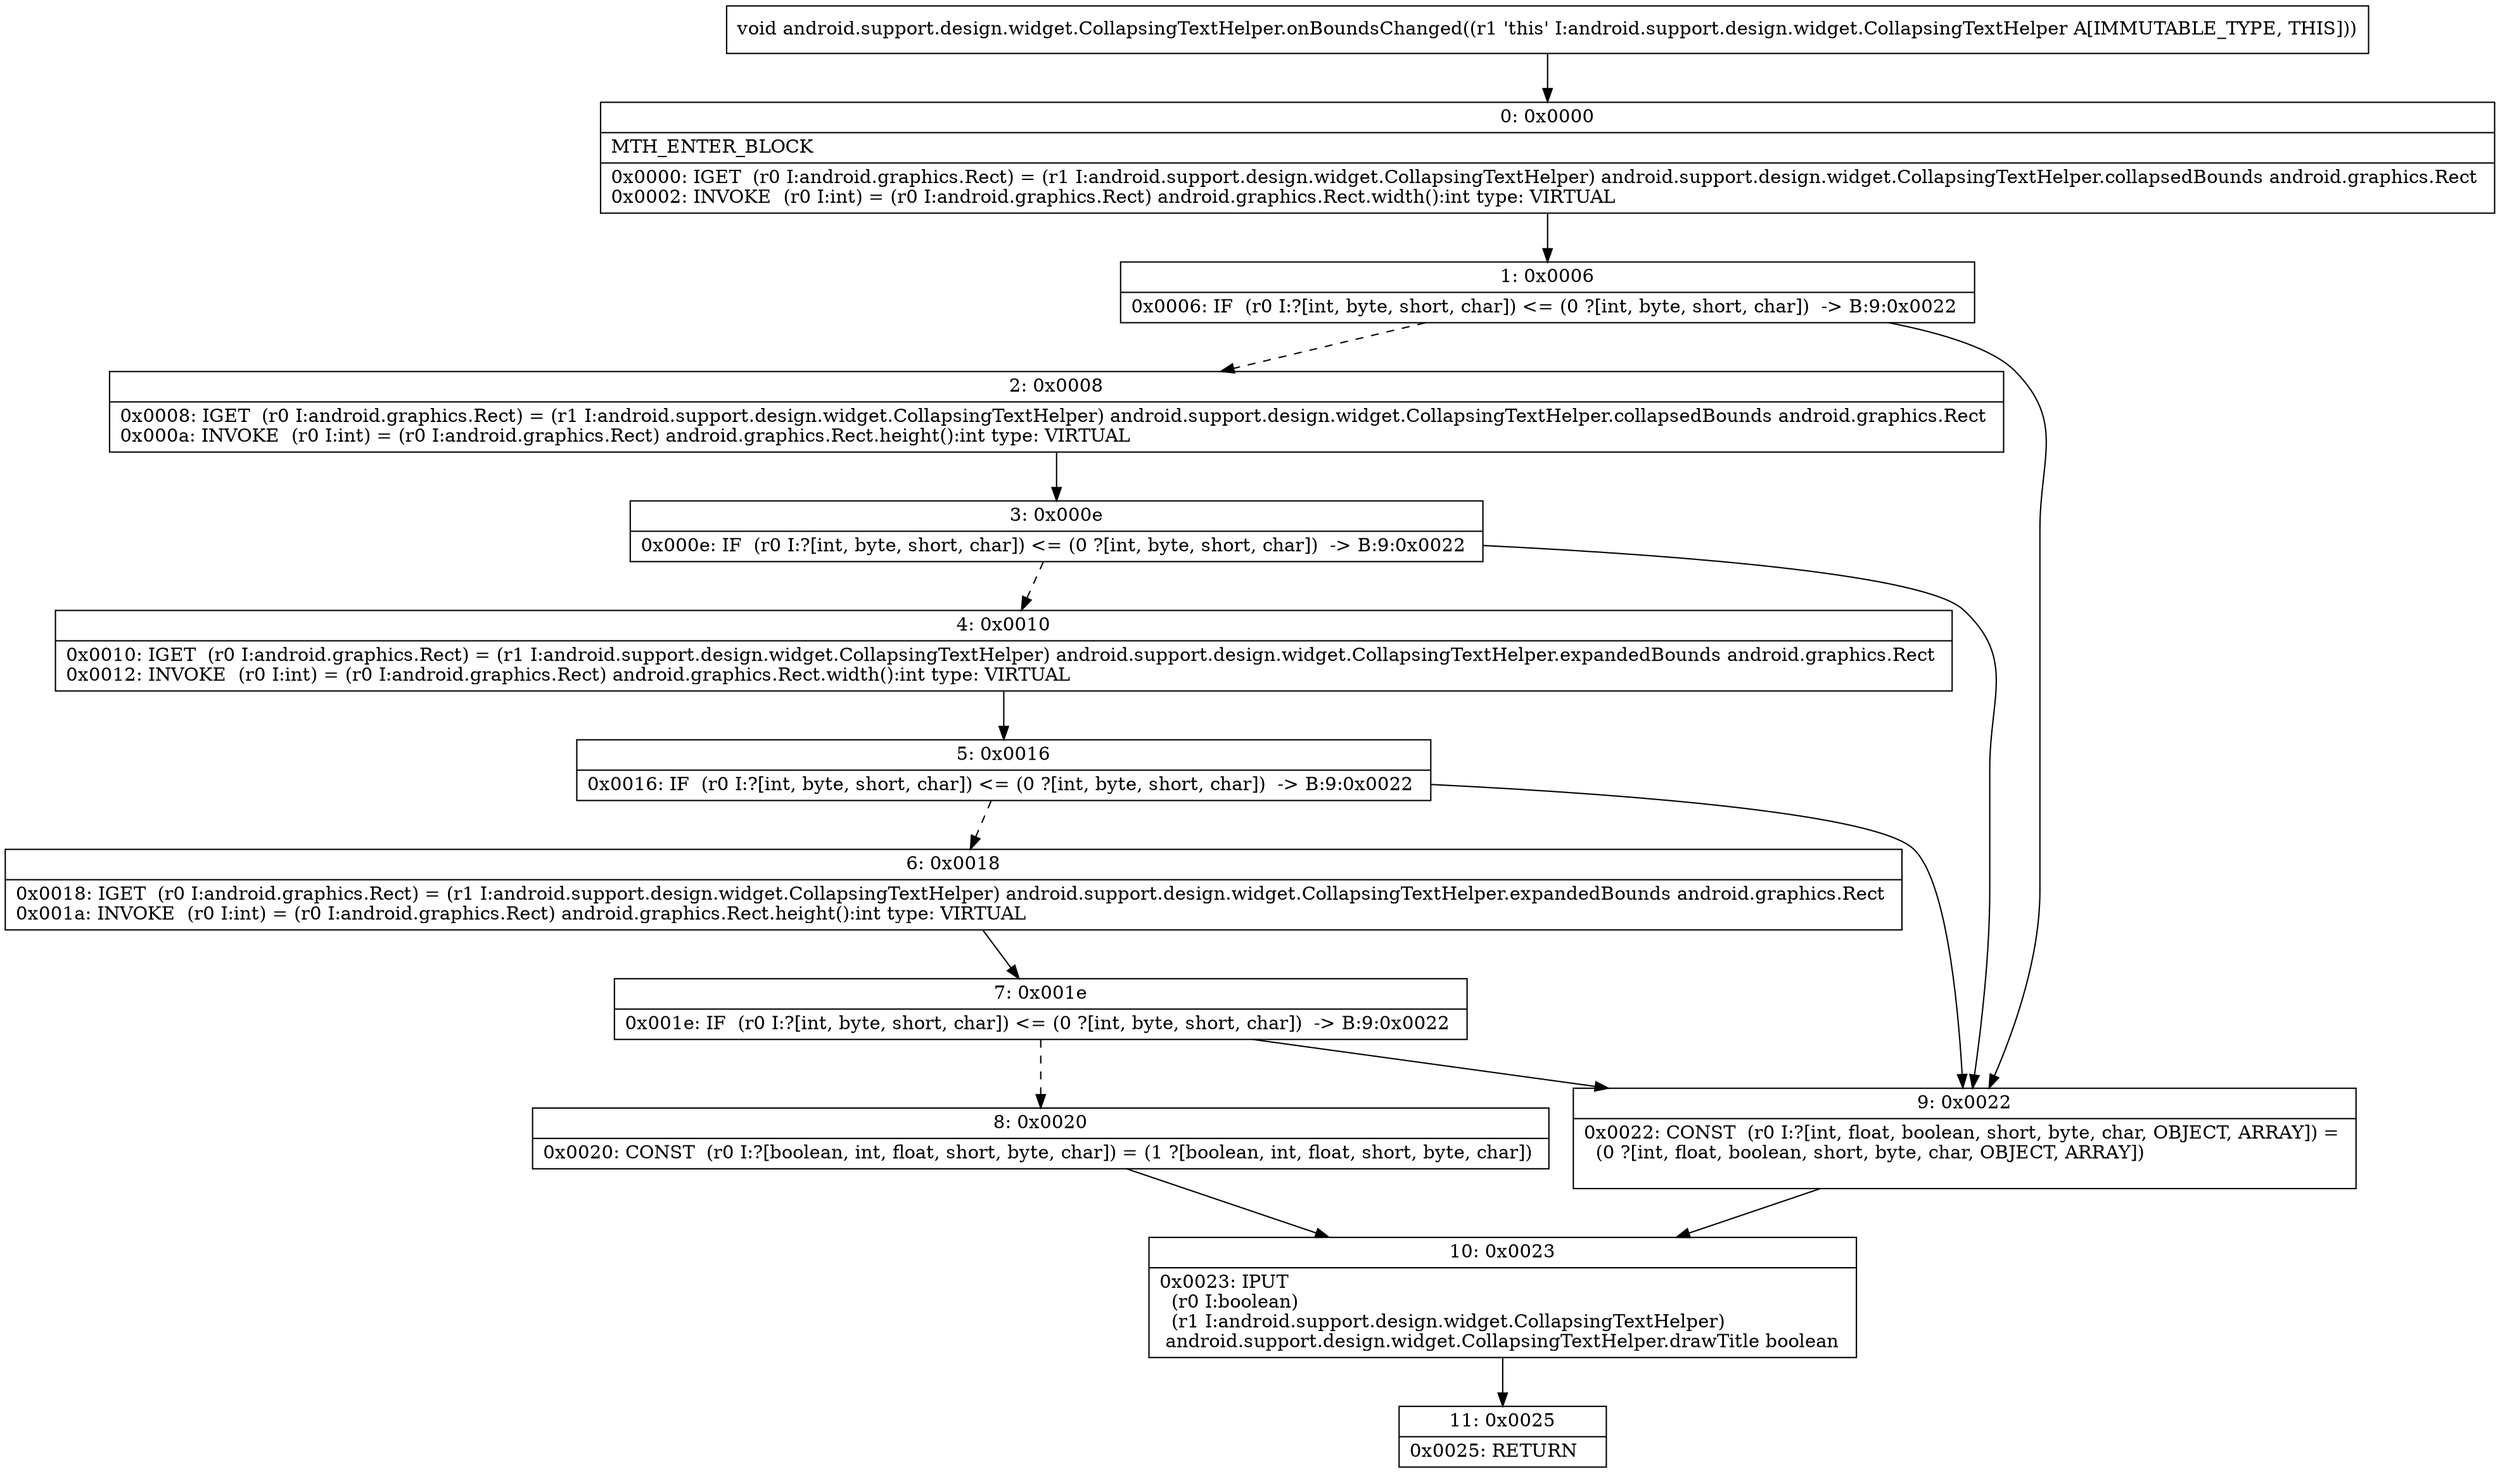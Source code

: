 digraph "CFG forandroid.support.design.widget.CollapsingTextHelper.onBoundsChanged()V" {
Node_0 [shape=record,label="{0\:\ 0x0000|MTH_ENTER_BLOCK\l|0x0000: IGET  (r0 I:android.graphics.Rect) = (r1 I:android.support.design.widget.CollapsingTextHelper) android.support.design.widget.CollapsingTextHelper.collapsedBounds android.graphics.Rect \l0x0002: INVOKE  (r0 I:int) = (r0 I:android.graphics.Rect) android.graphics.Rect.width():int type: VIRTUAL \l}"];
Node_1 [shape=record,label="{1\:\ 0x0006|0x0006: IF  (r0 I:?[int, byte, short, char]) \<= (0 ?[int, byte, short, char])  \-\> B:9:0x0022 \l}"];
Node_2 [shape=record,label="{2\:\ 0x0008|0x0008: IGET  (r0 I:android.graphics.Rect) = (r1 I:android.support.design.widget.CollapsingTextHelper) android.support.design.widget.CollapsingTextHelper.collapsedBounds android.graphics.Rect \l0x000a: INVOKE  (r0 I:int) = (r0 I:android.graphics.Rect) android.graphics.Rect.height():int type: VIRTUAL \l}"];
Node_3 [shape=record,label="{3\:\ 0x000e|0x000e: IF  (r0 I:?[int, byte, short, char]) \<= (0 ?[int, byte, short, char])  \-\> B:9:0x0022 \l}"];
Node_4 [shape=record,label="{4\:\ 0x0010|0x0010: IGET  (r0 I:android.graphics.Rect) = (r1 I:android.support.design.widget.CollapsingTextHelper) android.support.design.widget.CollapsingTextHelper.expandedBounds android.graphics.Rect \l0x0012: INVOKE  (r0 I:int) = (r0 I:android.graphics.Rect) android.graphics.Rect.width():int type: VIRTUAL \l}"];
Node_5 [shape=record,label="{5\:\ 0x0016|0x0016: IF  (r0 I:?[int, byte, short, char]) \<= (0 ?[int, byte, short, char])  \-\> B:9:0x0022 \l}"];
Node_6 [shape=record,label="{6\:\ 0x0018|0x0018: IGET  (r0 I:android.graphics.Rect) = (r1 I:android.support.design.widget.CollapsingTextHelper) android.support.design.widget.CollapsingTextHelper.expandedBounds android.graphics.Rect \l0x001a: INVOKE  (r0 I:int) = (r0 I:android.graphics.Rect) android.graphics.Rect.height():int type: VIRTUAL \l}"];
Node_7 [shape=record,label="{7\:\ 0x001e|0x001e: IF  (r0 I:?[int, byte, short, char]) \<= (0 ?[int, byte, short, char])  \-\> B:9:0x0022 \l}"];
Node_8 [shape=record,label="{8\:\ 0x0020|0x0020: CONST  (r0 I:?[boolean, int, float, short, byte, char]) = (1 ?[boolean, int, float, short, byte, char]) \l}"];
Node_9 [shape=record,label="{9\:\ 0x0022|0x0022: CONST  (r0 I:?[int, float, boolean, short, byte, char, OBJECT, ARRAY]) = \l  (0 ?[int, float, boolean, short, byte, char, OBJECT, ARRAY])\l \l}"];
Node_10 [shape=record,label="{10\:\ 0x0023|0x0023: IPUT  \l  (r0 I:boolean)\l  (r1 I:android.support.design.widget.CollapsingTextHelper)\l android.support.design.widget.CollapsingTextHelper.drawTitle boolean \l}"];
Node_11 [shape=record,label="{11\:\ 0x0025|0x0025: RETURN   \l}"];
MethodNode[shape=record,label="{void android.support.design.widget.CollapsingTextHelper.onBoundsChanged((r1 'this' I:android.support.design.widget.CollapsingTextHelper A[IMMUTABLE_TYPE, THIS])) }"];
MethodNode -> Node_0;
Node_0 -> Node_1;
Node_1 -> Node_2[style=dashed];
Node_1 -> Node_9;
Node_2 -> Node_3;
Node_3 -> Node_4[style=dashed];
Node_3 -> Node_9;
Node_4 -> Node_5;
Node_5 -> Node_6[style=dashed];
Node_5 -> Node_9;
Node_6 -> Node_7;
Node_7 -> Node_8[style=dashed];
Node_7 -> Node_9;
Node_8 -> Node_10;
Node_9 -> Node_10;
Node_10 -> Node_11;
}

